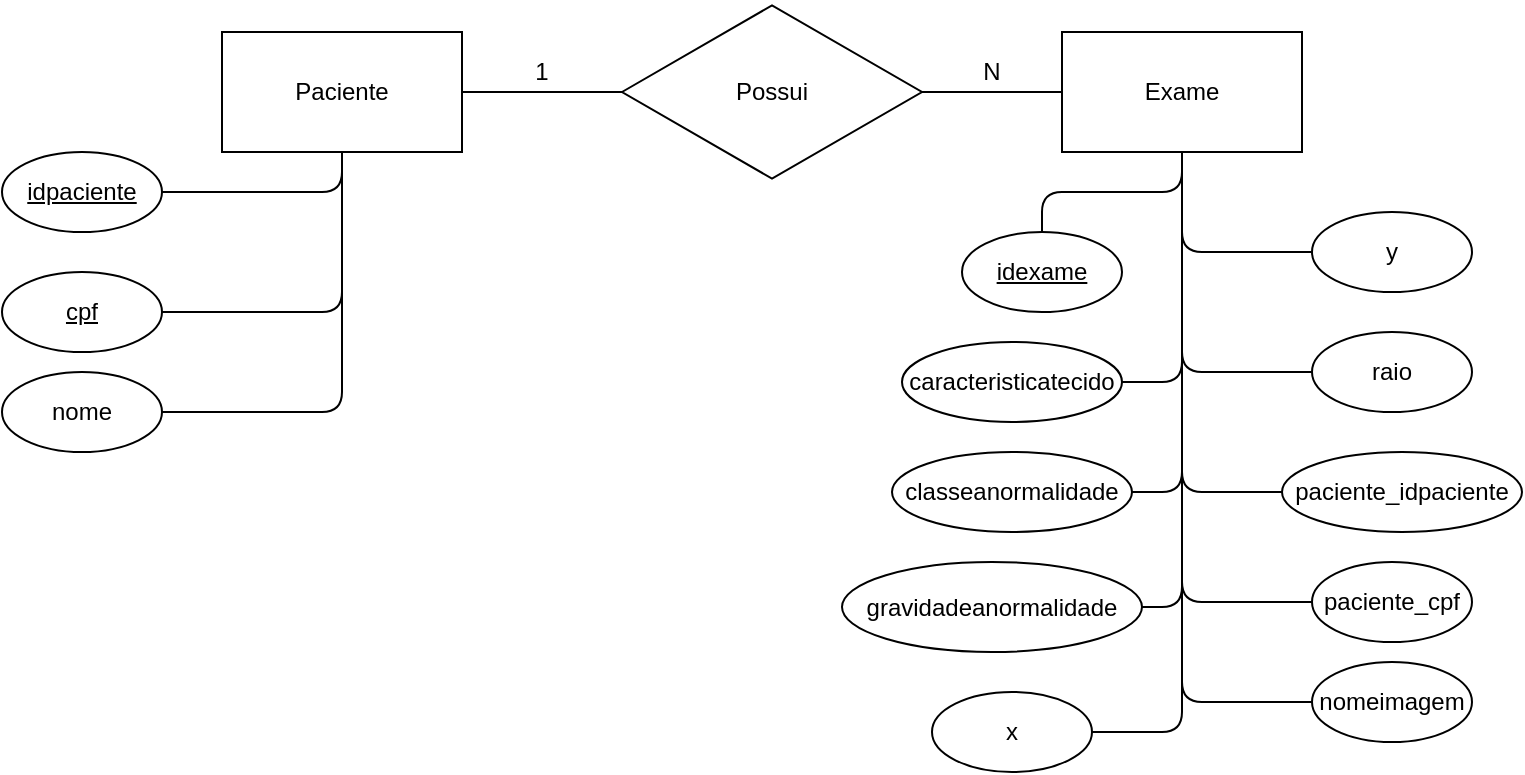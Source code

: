 <mxfile version="14.1.9" type="google"><diagram id="C5RBs43oDa-KdzZeNtuy" name="Page-1"><mxGraphModel dx="1424" dy="631" grid="1" gridSize="10" guides="1" tooltips="1" connect="1" arrows="1" fold="1" page="1" pageScale="1" pageWidth="827" pageHeight="1169" math="0" shadow="0"><root><mxCell id="WIyWlLk6GJQsqaUBKTNV-0"/><mxCell id="WIyWlLk6GJQsqaUBKTNV-1" parent="WIyWlLk6GJQsqaUBKTNV-0"/><mxCell id="Pye7Nh1ztIY6LfSEHGB7-9" value="" style="edgeStyle=orthogonalEdgeStyle;rounded=1;orthogonalLoop=1;jettySize=auto;html=1;startArrow=none;startFill=0;endArrow=none;endFill=0;" edge="1" parent="WIyWlLk6GJQsqaUBKTNV-1" source="Pye7Nh1ztIY6LfSEHGB7-2" target="Pye7Nh1ztIY6LfSEHGB7-5"><mxGeometry relative="1" as="geometry"/></mxCell><mxCell id="Pye7Nh1ztIY6LfSEHGB7-11" value="" style="edgeStyle=orthogonalEdgeStyle;rounded=1;orthogonalLoop=1;jettySize=auto;html=1;startArrow=none;startFill=0;endArrow=none;endFill=0;" edge="1" parent="WIyWlLk6GJQsqaUBKTNV-1" source="Pye7Nh1ztIY6LfSEHGB7-2" target="Pye7Nh1ztIY6LfSEHGB7-6"><mxGeometry relative="1" as="geometry"/></mxCell><mxCell id="Pye7Nh1ztIY6LfSEHGB7-2" value="&lt;font style=&quot;vertical-align: inherit&quot;&gt;&lt;font style=&quot;vertical-align: inherit&quot;&gt;Possui&lt;/font&gt;&lt;/font&gt;" style="html=1;whiteSpace=wrap;aspect=fixed;shape=isoRectangle;" vertex="1" parent="WIyWlLk6GJQsqaUBKTNV-1"><mxGeometry x="350" y="185" width="150" height="90" as="geometry"/></mxCell><mxCell id="Pye7Nh1ztIY6LfSEHGB7-5" value="&lt;font style=&quot;vertical-align: inherit&quot;&gt;&lt;font style=&quot;vertical-align: inherit&quot;&gt;Paciente&lt;br&gt;&lt;/font&gt;&lt;/font&gt;" style="rounded=0;whiteSpace=wrap;html=1;" vertex="1" parent="WIyWlLk6GJQsqaUBKTNV-1"><mxGeometry x="150" y="200" width="120" height="60" as="geometry"/></mxCell><mxCell id="Pye7Nh1ztIY6LfSEHGB7-6" value="&lt;font style=&quot;vertical-align: inherit&quot;&gt;&lt;font style=&quot;vertical-align: inherit&quot;&gt;Exame&lt;/font&gt;&lt;/font&gt;" style="rounded=0;whiteSpace=wrap;html=1;" vertex="1" parent="WIyWlLk6GJQsqaUBKTNV-1"><mxGeometry x="570" y="200" width="120" height="60" as="geometry"/></mxCell><mxCell id="Pye7Nh1ztIY6LfSEHGB7-38" style="edgeStyle=orthogonalEdgeStyle;rounded=1;orthogonalLoop=1;jettySize=auto;html=1;entryX=0.5;entryY=1;entryDx=0;entryDy=0;startArrow=none;startFill=0;endArrow=none;endFill=0;" edge="1" parent="WIyWlLk6GJQsqaUBKTNV-1" source="Pye7Nh1ztIY6LfSEHGB7-12" target="Pye7Nh1ztIY6LfSEHGB7-5"><mxGeometry relative="1" as="geometry"/></mxCell><mxCell id="Pye7Nh1ztIY6LfSEHGB7-12" value="&lt;u&gt;idpaciente&lt;/u&gt;" style="ellipse;whiteSpace=wrap;html=1;" vertex="1" parent="WIyWlLk6GJQsqaUBKTNV-1"><mxGeometry x="40" y="260" width="80" height="40" as="geometry"/></mxCell><mxCell id="Pye7Nh1ztIY6LfSEHGB7-37" style="edgeStyle=orthogonalEdgeStyle;rounded=1;orthogonalLoop=1;jettySize=auto;html=1;entryX=0.5;entryY=1;entryDx=0;entryDy=0;startArrow=none;startFill=0;endArrow=none;endFill=0;" edge="1" parent="WIyWlLk6GJQsqaUBKTNV-1" source="Pye7Nh1ztIY6LfSEHGB7-13" target="Pye7Nh1ztIY6LfSEHGB7-5"><mxGeometry relative="1" as="geometry"/></mxCell><mxCell id="Pye7Nh1ztIY6LfSEHGB7-13" value="&lt;u&gt;cpf&lt;/u&gt;" style="ellipse;whiteSpace=wrap;html=1;" vertex="1" parent="WIyWlLk6GJQsqaUBKTNV-1"><mxGeometry x="40" y="320" width="80" height="40" as="geometry"/></mxCell><mxCell id="Pye7Nh1ztIY6LfSEHGB7-36" style="edgeStyle=orthogonalEdgeStyle;rounded=1;orthogonalLoop=1;jettySize=auto;html=1;startArrow=none;startFill=0;endArrow=none;endFill=0;" edge="1" parent="WIyWlLk6GJQsqaUBKTNV-1" source="Pye7Nh1ztIY6LfSEHGB7-14" target="Pye7Nh1ztIY6LfSEHGB7-5"><mxGeometry relative="1" as="geometry"/></mxCell><mxCell id="Pye7Nh1ztIY6LfSEHGB7-14" value="nome" style="ellipse;whiteSpace=wrap;html=1;" vertex="1" parent="WIyWlLk6GJQsqaUBKTNV-1"><mxGeometry x="40" y="370" width="80" height="40" as="geometry"/></mxCell><mxCell id="Pye7Nh1ztIY6LfSEHGB7-39" style="edgeStyle=orthogonalEdgeStyle;rounded=1;orthogonalLoop=1;jettySize=auto;html=1;entryX=0.5;entryY=1;entryDx=0;entryDy=0;startArrow=none;startFill=0;endArrow=none;endFill=0;" edge="1" parent="WIyWlLk6GJQsqaUBKTNV-1" source="Pye7Nh1ztIY6LfSEHGB7-15" target="Pye7Nh1ztIY6LfSEHGB7-6"><mxGeometry relative="1" as="geometry"/></mxCell><mxCell id="Pye7Nh1ztIY6LfSEHGB7-15" value="&lt;u&gt;idexame&lt;/u&gt;" style="ellipse;whiteSpace=wrap;html=1;" vertex="1" parent="WIyWlLk6GJQsqaUBKTNV-1"><mxGeometry x="520" y="300" width="80" height="40" as="geometry"/></mxCell><mxCell id="Pye7Nh1ztIY6LfSEHGB7-48" value="" style="edgeStyle=orthogonalEdgeStyle;rounded=1;orthogonalLoop=1;jettySize=auto;html=1;startArrow=none;startFill=0;endArrow=none;endFill=0;entryX=0.5;entryY=1;entryDx=0;entryDy=0;exitX=1;exitY=0.5;exitDx=0;exitDy=0;" edge="1" parent="WIyWlLk6GJQsqaUBKTNV-1" source="Pye7Nh1ztIY6LfSEHGB7-16" target="Pye7Nh1ztIY6LfSEHGB7-6"><mxGeometry relative="1" as="geometry"/></mxCell><mxCell id="Pye7Nh1ztIY6LfSEHGB7-16" value="caracteristicatecido" style="ellipse;whiteSpace=wrap;html=1;" vertex="1" parent="WIyWlLk6GJQsqaUBKTNV-1"><mxGeometry x="490" y="355" width="110" height="40" as="geometry"/></mxCell><mxCell id="Pye7Nh1ztIY6LfSEHGB7-47" value="" style="edgeStyle=orthogonalEdgeStyle;rounded=1;orthogonalLoop=1;jettySize=auto;html=1;startArrow=none;startFill=0;endArrow=none;endFill=0;entryX=0.5;entryY=1;entryDx=0;entryDy=0;exitX=1;exitY=0.5;exitDx=0;exitDy=0;" edge="1" parent="WIyWlLk6GJQsqaUBKTNV-1" source="Pye7Nh1ztIY6LfSEHGB7-17" target="Pye7Nh1ztIY6LfSEHGB7-6"><mxGeometry relative="1" as="geometry"/></mxCell><mxCell id="Pye7Nh1ztIY6LfSEHGB7-17" value="classeanormalidade" style="ellipse;whiteSpace=wrap;html=1;" vertex="1" parent="WIyWlLk6GJQsqaUBKTNV-1"><mxGeometry x="485" y="410" width="120" height="40" as="geometry"/></mxCell><mxCell id="Pye7Nh1ztIY6LfSEHGB7-46" style="edgeStyle=orthogonalEdgeStyle;rounded=1;orthogonalLoop=1;jettySize=auto;html=1;entryX=0.5;entryY=1;entryDx=0;entryDy=0;startArrow=none;startFill=0;endArrow=none;endFill=0;exitX=1;exitY=0.5;exitDx=0;exitDy=0;" edge="1" parent="WIyWlLk6GJQsqaUBKTNV-1" source="Pye7Nh1ztIY6LfSEHGB7-21" target="Pye7Nh1ztIY6LfSEHGB7-6"><mxGeometry relative="1" as="geometry"><Array as="points"><mxPoint x="630" y="488"/></Array></mxGeometry></mxCell><mxCell id="Pye7Nh1ztIY6LfSEHGB7-21" value="gravidadeanormalidade" style="ellipse;whiteSpace=wrap;html=1;" vertex="1" parent="WIyWlLk6GJQsqaUBKTNV-1"><mxGeometry x="460" y="465" width="150" height="45" as="geometry"/></mxCell><mxCell id="Pye7Nh1ztIY6LfSEHGB7-45" style="edgeStyle=orthogonalEdgeStyle;rounded=1;orthogonalLoop=1;jettySize=auto;html=1;entryX=0.5;entryY=1;entryDx=0;entryDy=0;startArrow=none;startFill=0;endArrow=none;endFill=0;exitX=1;exitY=0.5;exitDx=0;exitDy=0;" edge="1" parent="WIyWlLk6GJQsqaUBKTNV-1" source="Pye7Nh1ztIY6LfSEHGB7-22" target="Pye7Nh1ztIY6LfSEHGB7-6"><mxGeometry relative="1" as="geometry"/></mxCell><mxCell id="Pye7Nh1ztIY6LfSEHGB7-22" value="x" style="ellipse;whiteSpace=wrap;html=1;" vertex="1" parent="WIyWlLk6GJQsqaUBKTNV-1"><mxGeometry x="505" y="530" width="80" height="40" as="geometry"/></mxCell><mxCell id="Pye7Nh1ztIY6LfSEHGB7-40" style="edgeStyle=orthogonalEdgeStyle;rounded=1;orthogonalLoop=1;jettySize=auto;html=1;entryX=0.5;entryY=1;entryDx=0;entryDy=0;startArrow=none;startFill=0;endArrow=none;endFill=0;" edge="1" parent="WIyWlLk6GJQsqaUBKTNV-1" source="Pye7Nh1ztIY6LfSEHGB7-23" target="Pye7Nh1ztIY6LfSEHGB7-6"><mxGeometry relative="1" as="geometry"/></mxCell><mxCell id="Pye7Nh1ztIY6LfSEHGB7-23" value="y" style="ellipse;whiteSpace=wrap;html=1;" vertex="1" parent="WIyWlLk6GJQsqaUBKTNV-1"><mxGeometry x="695" y="290" width="80" height="40" as="geometry"/></mxCell><mxCell id="Pye7Nh1ztIY6LfSEHGB7-42" style="edgeStyle=orthogonalEdgeStyle;rounded=1;orthogonalLoop=1;jettySize=auto;html=1;entryX=0.5;entryY=1;entryDx=0;entryDy=0;startArrow=none;startFill=0;endArrow=none;endFill=0;exitX=0;exitY=0.5;exitDx=0;exitDy=0;" edge="1" parent="WIyWlLk6GJQsqaUBKTNV-1" source="Pye7Nh1ztIY6LfSEHGB7-25" target="Pye7Nh1ztIY6LfSEHGB7-6"><mxGeometry relative="1" as="geometry"/></mxCell><mxCell id="Pye7Nh1ztIY6LfSEHGB7-25" value="paciente_idpaciente" style="ellipse;whiteSpace=wrap;html=1;" vertex="1" parent="WIyWlLk6GJQsqaUBKTNV-1"><mxGeometry x="680" y="410" width="120" height="40" as="geometry"/></mxCell><mxCell id="Pye7Nh1ztIY6LfSEHGB7-43" style="edgeStyle=orthogonalEdgeStyle;rounded=1;orthogonalLoop=1;jettySize=auto;html=1;entryX=0.5;entryY=1;entryDx=0;entryDy=0;startArrow=none;startFill=0;endArrow=none;endFill=0;" edge="1" parent="WIyWlLk6GJQsqaUBKTNV-1" source="Pye7Nh1ztIY6LfSEHGB7-26" target="Pye7Nh1ztIY6LfSEHGB7-6"><mxGeometry relative="1" as="geometry"/></mxCell><mxCell id="Pye7Nh1ztIY6LfSEHGB7-26" value="paciente_cpf" style="ellipse;whiteSpace=wrap;html=1;" vertex="1" parent="WIyWlLk6GJQsqaUBKTNV-1"><mxGeometry x="695" y="465" width="80" height="40" as="geometry"/></mxCell><mxCell id="Pye7Nh1ztIY6LfSEHGB7-44" style="edgeStyle=orthogonalEdgeStyle;rounded=1;orthogonalLoop=1;jettySize=auto;html=1;entryX=0.5;entryY=1;entryDx=0;entryDy=0;startArrow=none;startFill=0;endArrow=none;endFill=0;" edge="1" parent="WIyWlLk6GJQsqaUBKTNV-1" source="Pye7Nh1ztIY6LfSEHGB7-27" target="Pye7Nh1ztIY6LfSEHGB7-6"><mxGeometry relative="1" as="geometry"/></mxCell><mxCell id="Pye7Nh1ztIY6LfSEHGB7-27" value="nomeimagem" style="ellipse;whiteSpace=wrap;html=1;" vertex="1" parent="WIyWlLk6GJQsqaUBKTNV-1"><mxGeometry x="695" y="515" width="80" height="40" as="geometry"/></mxCell><mxCell id="Pye7Nh1ztIY6LfSEHGB7-41" style="edgeStyle=orthogonalEdgeStyle;rounded=1;orthogonalLoop=1;jettySize=auto;html=1;entryX=0.5;entryY=1;entryDx=0;entryDy=0;startArrow=none;startFill=0;endArrow=none;endFill=0;" edge="1" parent="WIyWlLk6GJQsqaUBKTNV-1" source="Pye7Nh1ztIY6LfSEHGB7-32" target="Pye7Nh1ztIY6LfSEHGB7-6"><mxGeometry relative="1" as="geometry"/></mxCell><mxCell id="Pye7Nh1ztIY6LfSEHGB7-32" value="raio" style="ellipse;whiteSpace=wrap;html=1;" vertex="1" parent="WIyWlLk6GJQsqaUBKTNV-1"><mxGeometry x="695" y="350" width="80" height="40" as="geometry"/></mxCell><mxCell id="Pye7Nh1ztIY6LfSEHGB7-49" value="1" style="text;html=1;strokeColor=none;fillColor=none;align=center;verticalAlign=middle;whiteSpace=wrap;rounded=0;" vertex="1" parent="WIyWlLk6GJQsqaUBKTNV-1"><mxGeometry x="290" y="210" width="40" height="20" as="geometry"/></mxCell><mxCell id="Pye7Nh1ztIY6LfSEHGB7-50" value="N" style="text;html=1;strokeColor=none;fillColor=none;align=center;verticalAlign=middle;whiteSpace=wrap;rounded=0;" vertex="1" parent="WIyWlLk6GJQsqaUBKTNV-1"><mxGeometry x="515" y="210" width="40" height="20" as="geometry"/></mxCell></root></mxGraphModel></diagram></mxfile>